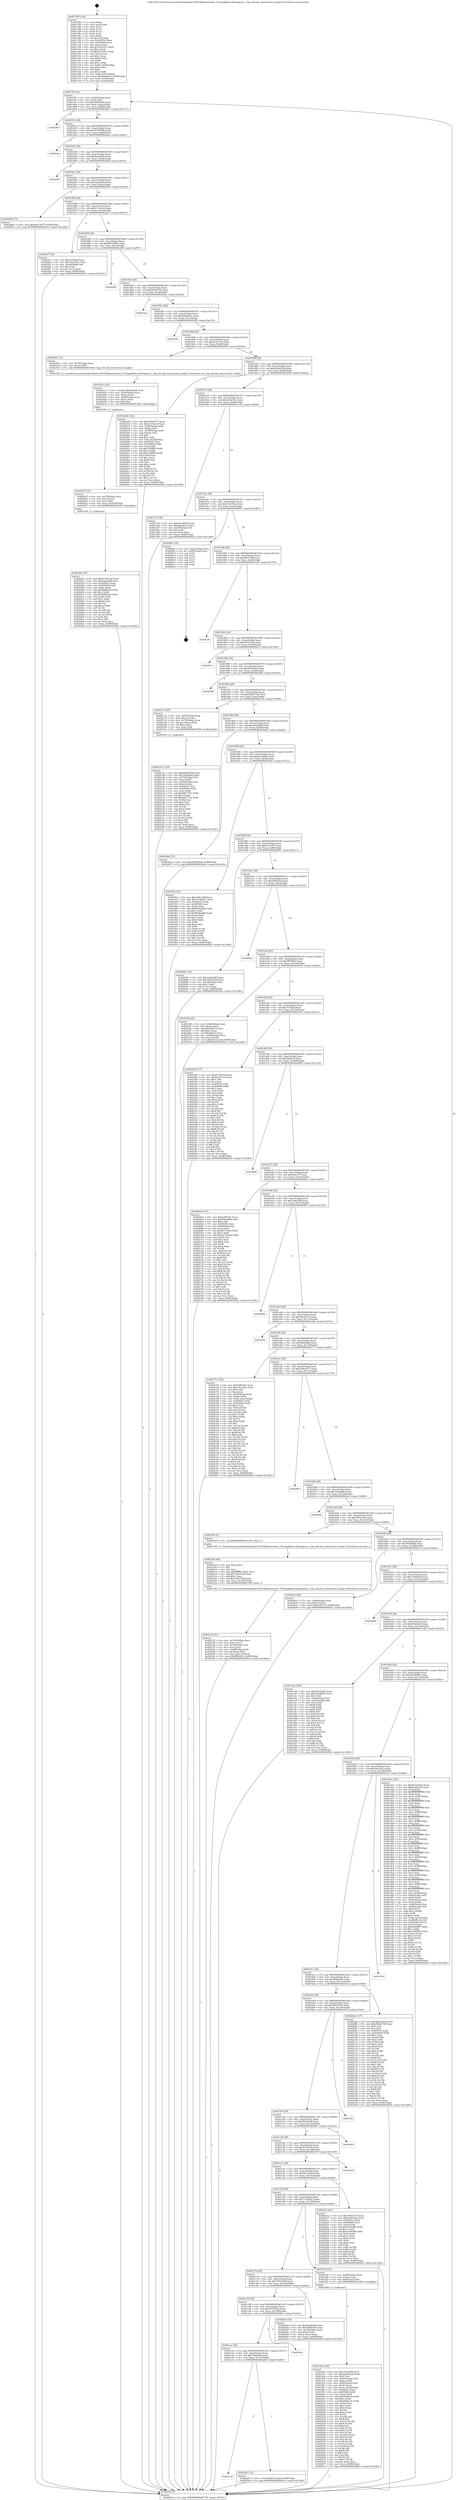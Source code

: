 digraph "0x401780" {
  label = "0x401780 (/mnt/c/Users/mathe/Desktop/tcc/POCII/binaries/extr_FFmpeglibavcodechapenc.c_hap_decode_instructions_length_Final-ollvm.out::main(0))"
  labelloc = "t"
  node[shape=record]

  Entry [label="",width=0.3,height=0.3,shape=circle,fillcolor=black,style=filled]
  "0x4017f4" [label="{
     0x4017f4 [32]\l
     | [instrs]\l
     &nbsp;&nbsp;0x4017f4 \<+6\>: mov -0x98(%rbp),%eax\l
     &nbsp;&nbsp;0x4017fa \<+2\>: mov %eax,%ecx\l
     &nbsp;&nbsp;0x4017fc \<+6\>: sub $0x8d4d32b4,%ecx\l
     &nbsp;&nbsp;0x401802 \<+6\>: mov %eax,-0xac(%rbp)\l
     &nbsp;&nbsp;0x401808 \<+6\>: mov %ecx,-0xb0(%rbp)\l
     &nbsp;&nbsp;0x40180e \<+6\>: je 00000000004028b7 \<main+0x1137\>\l
  }"]
  "0x4028b7" [label="{
     0x4028b7\l
  }", style=dashed]
  "0x401814" [label="{
     0x401814 [28]\l
     | [instrs]\l
     &nbsp;&nbsp;0x401814 \<+5\>: jmp 0000000000401819 \<main+0x99\>\l
     &nbsp;&nbsp;0x401819 \<+6\>: mov -0xac(%rbp),%eax\l
     &nbsp;&nbsp;0x40181f \<+5\>: sub $0x9108764b,%eax\l
     &nbsp;&nbsp;0x401824 \<+6\>: mov %eax,-0xb4(%rbp)\l
     &nbsp;&nbsp;0x40182a \<+6\>: je 00000000004026ae \<main+0xf2e\>\l
  }"]
  Exit [label="",width=0.3,height=0.3,shape=circle,fillcolor=black,style=filled,peripheries=2]
  "0x4026ae" [label="{
     0x4026ae\l
  }", style=dashed]
  "0x401830" [label="{
     0x401830 [28]\l
     | [instrs]\l
     &nbsp;&nbsp;0x401830 \<+5\>: jmp 0000000000401835 \<main+0xb5\>\l
     &nbsp;&nbsp;0x401835 \<+6\>: mov -0xac(%rbp),%eax\l
     &nbsp;&nbsp;0x40183b \<+5\>: sub $0x9aad9ef5,%eax\l
     &nbsp;&nbsp;0x401840 \<+6\>: mov %eax,-0xb8(%rbp)\l
     &nbsp;&nbsp;0x401846 \<+6\>: je 000000000040269f \<main+0xf1f\>\l
  }"]
  "0x40244c" [label="{
     0x40244c [97]\l
     | [instrs]\l
     &nbsp;&nbsp;0x40244c \<+5\>: mov $0x631fb33d,%eax\l
     &nbsp;&nbsp;0x402451 \<+5\>: mov $0xdab2a48f,%esi\l
     &nbsp;&nbsp;0x402456 \<+7\>: mov 0x40505c,%edx\l
     &nbsp;&nbsp;0x40245d \<+8\>: mov 0x405060,%r8d\l
     &nbsp;&nbsp;0x402465 \<+3\>: mov %edx,%r9d\l
     &nbsp;&nbsp;0x402468 \<+7\>: add $0xf94f8e20,%r9d\l
     &nbsp;&nbsp;0x40246f \<+4\>: sub $0x1,%r9d\l
     &nbsp;&nbsp;0x402473 \<+7\>: sub $0xf94f8e20,%r9d\l
     &nbsp;&nbsp;0x40247a \<+4\>: imul %r9d,%edx\l
     &nbsp;&nbsp;0x40247e \<+3\>: and $0x1,%edx\l
     &nbsp;&nbsp;0x402481 \<+3\>: cmp $0x0,%edx\l
     &nbsp;&nbsp;0x402484 \<+4\>: sete %r10b\l
     &nbsp;&nbsp;0x402488 \<+4\>: cmp $0xa,%r8d\l
     &nbsp;&nbsp;0x40248c \<+4\>: setl %r11b\l
     &nbsp;&nbsp;0x402490 \<+3\>: mov %r10b,%bl\l
     &nbsp;&nbsp;0x402493 \<+3\>: and %r11b,%bl\l
     &nbsp;&nbsp;0x402496 \<+3\>: xor %r11b,%r10b\l
     &nbsp;&nbsp;0x402499 \<+3\>: or %r10b,%bl\l
     &nbsp;&nbsp;0x40249c \<+3\>: test $0x1,%bl\l
     &nbsp;&nbsp;0x40249f \<+3\>: cmovne %esi,%eax\l
     &nbsp;&nbsp;0x4024a2 \<+6\>: mov %eax,-0x98(%rbp)\l
     &nbsp;&nbsp;0x4024a8 \<+5\>: jmp 00000000004029cb \<main+0x124b\>\l
  }"]
  "0x40269f" [label="{
     0x40269f\l
  }", style=dashed]
  "0x40184c" [label="{
     0x40184c [28]\l
     | [instrs]\l
     &nbsp;&nbsp;0x40184c \<+5\>: jmp 0000000000401851 \<main+0xd1\>\l
     &nbsp;&nbsp;0x401851 \<+6\>: mov -0xac(%rbp),%eax\l
     &nbsp;&nbsp;0x401857 \<+5\>: sub $0xaae203a6,%eax\l
     &nbsp;&nbsp;0x40185c \<+6\>: mov %eax,-0xbc(%rbp)\l
     &nbsp;&nbsp;0x401862 \<+6\>: je 0000000000402082 \<main+0x902\>\l
  }"]
  "0x402437" [label="{
     0x402437 [21]\l
     | [instrs]\l
     &nbsp;&nbsp;0x402437 \<+4\>: mov -0x70(%rbp),%rcx\l
     &nbsp;&nbsp;0x40243b \<+3\>: mov (%rcx),%rcx\l
     &nbsp;&nbsp;0x40243e \<+3\>: mov %rcx,%rdi\l
     &nbsp;&nbsp;0x402441 \<+6\>: mov %eax,-0x164(%rbp)\l
     &nbsp;&nbsp;0x402447 \<+5\>: call 0000000000401030 \<free@plt\>\l
     | [calls]\l
     &nbsp;&nbsp;0x401030 \{1\} (unknown)\l
  }"]
  "0x402082" [label="{
     0x402082 [15]\l
     | [instrs]\l
     &nbsp;&nbsp;0x402082 \<+10\>: movl $0xfa411657,-0x98(%rbp)\l
     &nbsp;&nbsp;0x40208c \<+5\>: jmp 00000000004029cb \<main+0x124b\>\l
  }"]
  "0x401868" [label="{
     0x401868 [28]\l
     | [instrs]\l
     &nbsp;&nbsp;0x401868 \<+5\>: jmp 000000000040186d \<main+0xed\>\l
     &nbsp;&nbsp;0x40186d \<+6\>: mov -0xac(%rbp),%eax\l
     &nbsp;&nbsp;0x401873 \<+5\>: sub $0xb315accd,%eax\l
     &nbsp;&nbsp;0x401878 \<+6\>: mov %eax,-0xc0(%rbp)\l
     &nbsp;&nbsp;0x40187e \<+6\>: je 00000000004022e7 \<main+0xb67\>\l
  }"]
  "0x40241a" [label="{
     0x40241a [29]\l
     | [instrs]\l
     &nbsp;&nbsp;0x40241a \<+10\>: movabs $0x4030d6,%rdi\l
     &nbsp;&nbsp;0x402424 \<+4\>: mov -0x60(%rbp),%rcx\l
     &nbsp;&nbsp;0x402428 \<+2\>: mov %eax,(%rcx)\l
     &nbsp;&nbsp;0x40242a \<+4\>: mov -0x60(%rbp),%rcx\l
     &nbsp;&nbsp;0x40242e \<+2\>: mov (%rcx),%esi\l
     &nbsp;&nbsp;0x402430 \<+2\>: mov $0x0,%al\l
     &nbsp;&nbsp;0x402432 \<+5\>: call 0000000000401040 \<printf@plt\>\l
     | [calls]\l
     &nbsp;&nbsp;0x401040 \{1\} (unknown)\l
  }"]
  "0x4022e7" [label="{
     0x4022e7 [30]\l
     | [instrs]\l
     &nbsp;&nbsp;0x4022e7 \<+5\>: mov $0x1b72fab,%eax\l
     &nbsp;&nbsp;0x4022ec \<+5\>: mov $0x3452c6a1,%ecx\l
     &nbsp;&nbsp;0x4022f1 \<+3\>: mov -0x2d(%rbp),%dl\l
     &nbsp;&nbsp;0x4022f4 \<+3\>: test $0x1,%dl\l
     &nbsp;&nbsp;0x4022f7 \<+3\>: cmovne %ecx,%eax\l
     &nbsp;&nbsp;0x4022fa \<+6\>: mov %eax,-0x98(%rbp)\l
     &nbsp;&nbsp;0x402300 \<+5\>: jmp 00000000004029cb \<main+0x124b\>\l
  }"]
  "0x401884" [label="{
     0x401884 [28]\l
     | [instrs]\l
     &nbsp;&nbsp;0x401884 \<+5\>: jmp 0000000000401889 \<main+0x109\>\l
     &nbsp;&nbsp;0x401889 \<+6\>: mov -0xac(%rbp),%eax\l
     &nbsp;&nbsp;0x40188f \<+5\>: sub $0xb65a5983,%eax\l
     &nbsp;&nbsp;0x401894 \<+6\>: mov %eax,-0xc4(%rbp)\l
     &nbsp;&nbsp;0x40189a \<+6\>: je 00000000004024f9 \<main+0xd79\>\l
  }"]
  "0x402332" [label="{
     0x402332 [41]\l
     | [instrs]\l
     &nbsp;&nbsp;0x402332 \<+6\>: mov -0x160(%rbp),%ecx\l
     &nbsp;&nbsp;0x402338 \<+3\>: imul %eax,%ecx\l
     &nbsp;&nbsp;0x40233b \<+4\>: mov -0x70(%rbp),%rsi\l
     &nbsp;&nbsp;0x40233f \<+3\>: mov (%rsi),%rsi\l
     &nbsp;&nbsp;0x402342 \<+4\>: mov -0x68(%rbp),%rdi\l
     &nbsp;&nbsp;0x402346 \<+3\>: movslq (%rdi),%rdi\l
     &nbsp;&nbsp;0x402349 \<+3\>: mov %ecx,(%rsi,%rdi,4)\l
     &nbsp;&nbsp;0x40234c \<+10\>: movl $0xfff34dd1,-0x98(%rbp)\l
     &nbsp;&nbsp;0x402356 \<+5\>: jmp 00000000004029cb \<main+0x124b\>\l
  }"]
  "0x4024f9" [label="{
     0x4024f9\l
  }", style=dashed]
  "0x4018a0" [label="{
     0x4018a0 [28]\l
     | [instrs]\l
     &nbsp;&nbsp;0x4018a0 \<+5\>: jmp 00000000004018a5 \<main+0x125\>\l
     &nbsp;&nbsp;0x4018a5 \<+6\>: mov -0xac(%rbp),%eax\l
     &nbsp;&nbsp;0x4018ab \<+5\>: sub $0xb856e073,%eax\l
     &nbsp;&nbsp;0x4018b0 \<+6\>: mov %eax,-0xc8(%rbp)\l
     &nbsp;&nbsp;0x4018b6 \<+6\>: je 00000000004025a2 \<main+0xe22\>\l
  }"]
  "0x40230a" [label="{
     0x40230a [40]\l
     | [instrs]\l
     &nbsp;&nbsp;0x40230a \<+5\>: mov $0x2,%ecx\l
     &nbsp;&nbsp;0x40230f \<+1\>: cltd\l
     &nbsp;&nbsp;0x402310 \<+2\>: idiv %ecx\l
     &nbsp;&nbsp;0x402312 \<+6\>: imul $0xfffffffe,%edx,%ecx\l
     &nbsp;&nbsp;0x402318 \<+6\>: add $0x7e6241d8,%ecx\l
     &nbsp;&nbsp;0x40231e \<+3\>: add $0x1,%ecx\l
     &nbsp;&nbsp;0x402321 \<+6\>: sub $0x7e6241d8,%ecx\l
     &nbsp;&nbsp;0x402327 \<+6\>: mov %ecx,-0x160(%rbp)\l
     &nbsp;&nbsp;0x40232d \<+5\>: call 0000000000401160 \<next_i\>\l
     | [calls]\l
     &nbsp;&nbsp;0x401160 \{1\} (/mnt/c/Users/mathe/Desktop/tcc/POCII/binaries/extr_FFmpeglibavcodechapenc.c_hap_decode_instructions_length_Final-ollvm.out::next_i)\l
  }"]
  "0x4025a2" [label="{
     0x4025a2\l
  }", style=dashed]
  "0x4018bc" [label="{
     0x4018bc [28]\l
     | [instrs]\l
     &nbsp;&nbsp;0x4018bc \<+5\>: jmp 00000000004018c1 \<main+0x141\>\l
     &nbsp;&nbsp;0x4018c1 \<+6\>: mov -0xac(%rbp),%eax\l
     &nbsp;&nbsp;0x4018c7 \<+5\>: sub $0xba0e401a,%eax\l
     &nbsp;&nbsp;0x4018cc \<+6\>: mov %eax,-0xcc(%rbp)\l
     &nbsp;&nbsp;0x4018d2 \<+6\>: je 00000000004025f8 \<main+0xe78\>\l
  }"]
  "0x401cc8" [label="{
     0x401cc8\l
  }", style=dashed]
  "0x4025f8" [label="{
     0x4025f8\l
  }", style=dashed]
  "0x4018d8" [label="{
     0x4018d8 [28]\l
     | [instrs]\l
     &nbsp;&nbsp;0x4018d8 \<+5\>: jmp 00000000004018dd \<main+0x15d\>\l
     &nbsp;&nbsp;0x4018dd \<+6\>: mov -0xac(%rbp),%eax\l
     &nbsp;&nbsp;0x4018e3 \<+5\>: sub $0xba1b1c14,%eax\l
     &nbsp;&nbsp;0x4018e8 \<+6\>: mov %eax,-0xd0(%rbp)\l
     &nbsp;&nbsp;0x4018ee \<+6\>: je 000000000040240e \<main+0xc8e\>\l
  }"]
  "0x402203" [label="{
     0x402203 [15]\l
     | [instrs]\l
     &nbsp;&nbsp;0x402203 \<+10\>: movl $0x66112ee8,-0x98(%rbp)\l
     &nbsp;&nbsp;0x40220d \<+5\>: jmp 00000000004029cb \<main+0x124b\>\l
  }"]
  "0x40240e" [label="{
     0x40240e [12]\l
     | [instrs]\l
     &nbsp;&nbsp;0x40240e \<+4\>: mov -0x70(%rbp),%rax\l
     &nbsp;&nbsp;0x402412 \<+3\>: mov (%rax),%rdi\l
     &nbsp;&nbsp;0x402415 \<+5\>: call 00000000004015a0 \<hap_decode_instructions_length\>\l
     | [calls]\l
     &nbsp;&nbsp;0x4015a0 \{1\} (/mnt/c/Users/mathe/Desktop/tcc/POCII/binaries/extr_FFmpeglibavcodechapenc.c_hap_decode_instructions_length_Final-ollvm.out::hap_decode_instructions_length)\l
  }"]
  "0x4018f4" [label="{
     0x4018f4 [28]\l
     | [instrs]\l
     &nbsp;&nbsp;0x4018f4 \<+5\>: jmp 00000000004018f9 \<main+0x179\>\l
     &nbsp;&nbsp;0x4018f9 \<+6\>: mov -0xac(%rbp),%eax\l
     &nbsp;&nbsp;0x4018ff \<+5\>: sub $0xbc02e52d,%eax\l
     &nbsp;&nbsp;0x401904 \<+6\>: mov %eax,-0xd4(%rbp)\l
     &nbsp;&nbsp;0x40190a \<+6\>: je 000000000040226d \<main+0xaed\>\l
  }"]
  "0x401cac" [label="{
     0x401cac [28]\l
     | [instrs]\l
     &nbsp;&nbsp;0x401cac \<+5\>: jmp 0000000000401cb1 \<main+0x531\>\l
     &nbsp;&nbsp;0x401cb1 \<+6\>: mov -0xac(%rbp),%eax\l
     &nbsp;&nbsp;0x401cb7 \<+5\>: sub $0x7940a8af,%eax\l
     &nbsp;&nbsp;0x401cbc \<+6\>: mov %eax,-0x15c(%rbp)\l
     &nbsp;&nbsp;0x401cc2 \<+6\>: je 0000000000402203 \<main+0xa83\>\l
  }"]
  "0x40226d" [label="{
     0x40226d [122]\l
     | [instrs]\l
     &nbsp;&nbsp;0x40226d \<+5\>: mov $0x300ec677,%eax\l
     &nbsp;&nbsp;0x402272 \<+5\>: mov $0xb315accd,%ecx\l
     &nbsp;&nbsp;0x402277 \<+4\>: mov -0x68(%rbp),%rdx\l
     &nbsp;&nbsp;0x40227b \<+2\>: mov (%rdx),%esi\l
     &nbsp;&nbsp;0x40227d \<+4\>: mov -0x78(%rbp),%rdx\l
     &nbsp;&nbsp;0x402281 \<+2\>: cmp (%rdx),%esi\l
     &nbsp;&nbsp;0x402283 \<+4\>: setl %dil\l
     &nbsp;&nbsp;0x402287 \<+4\>: and $0x1,%dil\l
     &nbsp;&nbsp;0x40228b \<+4\>: mov %dil,-0x2d(%rbp)\l
     &nbsp;&nbsp;0x40228f \<+7\>: mov 0x40505c,%esi\l
     &nbsp;&nbsp;0x402296 \<+8\>: mov 0x405060,%r8d\l
     &nbsp;&nbsp;0x40229e \<+3\>: mov %esi,%r9d\l
     &nbsp;&nbsp;0x4022a1 \<+7\>: sub $0x705fff5d,%r9d\l
     &nbsp;&nbsp;0x4022a8 \<+4\>: sub $0x1,%r9d\l
     &nbsp;&nbsp;0x4022ac \<+7\>: add $0x705fff5d,%r9d\l
     &nbsp;&nbsp;0x4022b3 \<+4\>: imul %r9d,%esi\l
     &nbsp;&nbsp;0x4022b7 \<+3\>: and $0x1,%esi\l
     &nbsp;&nbsp;0x4022ba \<+3\>: cmp $0x0,%esi\l
     &nbsp;&nbsp;0x4022bd \<+4\>: sete %dil\l
     &nbsp;&nbsp;0x4022c1 \<+4\>: cmp $0xa,%r8d\l
     &nbsp;&nbsp;0x4022c5 \<+4\>: setl %r10b\l
     &nbsp;&nbsp;0x4022c9 \<+3\>: mov %dil,%r11b\l
     &nbsp;&nbsp;0x4022cc \<+3\>: and %r10b,%r11b\l
     &nbsp;&nbsp;0x4022cf \<+3\>: xor %r10b,%dil\l
     &nbsp;&nbsp;0x4022d2 \<+3\>: or %dil,%r11b\l
     &nbsp;&nbsp;0x4022d5 \<+4\>: test $0x1,%r11b\l
     &nbsp;&nbsp;0x4022d9 \<+3\>: cmovne %ecx,%eax\l
     &nbsp;&nbsp;0x4022dc \<+6\>: mov %eax,-0x98(%rbp)\l
     &nbsp;&nbsp;0x4022e2 \<+5\>: jmp 00000000004029cb \<main+0x124b\>\l
  }"]
  "0x401910" [label="{
     0x401910 [28]\l
     | [instrs]\l
     &nbsp;&nbsp;0x401910 \<+5\>: jmp 0000000000401915 \<main+0x195\>\l
     &nbsp;&nbsp;0x401915 \<+6\>: mov -0xac(%rbp),%eax\l
     &nbsp;&nbsp;0x40191b \<+5\>: sub $0xbc6bc53c,%eax\l
     &nbsp;&nbsp;0x401920 \<+6\>: mov %eax,-0xd8(%rbp)\l
     &nbsp;&nbsp;0x401926 \<+6\>: je 0000000000401e7d \<main+0x6fd\>\l
  }"]
  "0x4024bc" [label="{
     0x4024bc\l
  }", style=dashed]
  "0x401e7d" [label="{
     0x401e7d [30]\l
     | [instrs]\l
     &nbsp;&nbsp;0x401e7d \<+5\>: mov $0xed1ebb86,%eax\l
     &nbsp;&nbsp;0x401e82 \<+5\>: mov $0x24ea81e3,%ecx\l
     &nbsp;&nbsp;0x401e87 \<+3\>: mov -0x35(%rbp),%dl\l
     &nbsp;&nbsp;0x401e8a \<+3\>: test $0x1,%dl\l
     &nbsp;&nbsp;0x401e8d \<+3\>: cmovne %ecx,%eax\l
     &nbsp;&nbsp;0x401e90 \<+6\>: mov %eax,-0x98(%rbp)\l
     &nbsp;&nbsp;0x401e96 \<+5\>: jmp 00000000004029cb \<main+0x124b\>\l
  }"]
  "0x40192c" [label="{
     0x40192c [28]\l
     | [instrs]\l
     &nbsp;&nbsp;0x40192c \<+5\>: jmp 0000000000401931 \<main+0x1b1\>\l
     &nbsp;&nbsp;0x401931 \<+6\>: mov -0xac(%rbp),%eax\l
     &nbsp;&nbsp;0x401937 \<+5\>: sub $0xc5ee7bea,%eax\l
     &nbsp;&nbsp;0x40193c \<+6\>: mov %eax,-0xdc(%rbp)\l
     &nbsp;&nbsp;0x401942 \<+6\>: je 000000000040280c \<main+0x108c\>\l
  }"]
  "0x402191" [label="{
     0x402191 [114]\l
     | [instrs]\l
     &nbsp;&nbsp;0x402191 \<+5\>: mov $0x8d4d32b4,%ecx\l
     &nbsp;&nbsp;0x402196 \<+5\>: mov $0x7940a8af,%edx\l
     &nbsp;&nbsp;0x40219b \<+4\>: mov -0x70(%rbp),%rdi\l
     &nbsp;&nbsp;0x40219f \<+3\>: mov %rax,(%rdi)\l
     &nbsp;&nbsp;0x4021a2 \<+4\>: mov -0x68(%rbp),%rax\l
     &nbsp;&nbsp;0x4021a6 \<+6\>: movl $0x0,(%rax)\l
     &nbsp;&nbsp;0x4021ac \<+7\>: mov 0x40505c,%esi\l
     &nbsp;&nbsp;0x4021b3 \<+8\>: mov 0x405060,%r8d\l
     &nbsp;&nbsp;0x4021bb \<+3\>: mov %esi,%r9d\l
     &nbsp;&nbsp;0x4021be \<+7\>: sub $0xdf61779c,%r9d\l
     &nbsp;&nbsp;0x4021c5 \<+4\>: sub $0x1,%r9d\l
     &nbsp;&nbsp;0x4021c9 \<+7\>: add $0xdf61779c,%r9d\l
     &nbsp;&nbsp;0x4021d0 \<+4\>: imul %r9d,%esi\l
     &nbsp;&nbsp;0x4021d4 \<+3\>: and $0x1,%esi\l
     &nbsp;&nbsp;0x4021d7 \<+3\>: cmp $0x0,%esi\l
     &nbsp;&nbsp;0x4021da \<+4\>: sete %r10b\l
     &nbsp;&nbsp;0x4021de \<+4\>: cmp $0xa,%r8d\l
     &nbsp;&nbsp;0x4021e2 \<+4\>: setl %r11b\l
     &nbsp;&nbsp;0x4021e6 \<+3\>: mov %r10b,%bl\l
     &nbsp;&nbsp;0x4021e9 \<+3\>: and %r11b,%bl\l
     &nbsp;&nbsp;0x4021ec \<+3\>: xor %r11b,%r10b\l
     &nbsp;&nbsp;0x4021ef \<+3\>: or %r10b,%bl\l
     &nbsp;&nbsp;0x4021f2 \<+3\>: test $0x1,%bl\l
     &nbsp;&nbsp;0x4021f5 \<+3\>: cmovne %edx,%ecx\l
     &nbsp;&nbsp;0x4021f8 \<+6\>: mov %ecx,-0x98(%rbp)\l
     &nbsp;&nbsp;0x4021fe \<+5\>: jmp 00000000004029cb \<main+0x124b\>\l
  }"]
  "0x40280c" [label="{
     0x40280c [18]\l
     | [instrs]\l
     &nbsp;&nbsp;0x40280c \<+3\>: mov -0x2c(%rbp),%eax\l
     &nbsp;&nbsp;0x40280f \<+4\>: lea -0x28(%rbp),%rsp\l
     &nbsp;&nbsp;0x402813 \<+1\>: pop %rbx\l
     &nbsp;&nbsp;0x402814 \<+2\>: pop %r12\l
     &nbsp;&nbsp;0x402816 \<+2\>: pop %r13\l
     &nbsp;&nbsp;0x402818 \<+2\>: pop %r14\l
     &nbsp;&nbsp;0x40281a \<+2\>: pop %r15\l
     &nbsp;&nbsp;0x40281c \<+1\>: pop %rbp\l
     &nbsp;&nbsp;0x40281d \<+1\>: ret\l
  }"]
  "0x401948" [label="{
     0x401948 [28]\l
     | [instrs]\l
     &nbsp;&nbsp;0x401948 \<+5\>: jmp 000000000040194d \<main+0x1cd\>\l
     &nbsp;&nbsp;0x40194d \<+6\>: mov -0xac(%rbp),%eax\l
     &nbsp;&nbsp;0x401953 \<+5\>: sub $0xd327fa8f,%eax\l
     &nbsp;&nbsp;0x401958 \<+6\>: mov %eax,-0xe0(%rbp)\l
     &nbsp;&nbsp;0x40195e \<+6\>: je 0000000000401ef6 \<main+0x776\>\l
  }"]
  "0x401c90" [label="{
     0x401c90 [28]\l
     | [instrs]\l
     &nbsp;&nbsp;0x401c90 \<+5\>: jmp 0000000000401c95 \<main+0x515\>\l
     &nbsp;&nbsp;0x401c95 \<+6\>: mov -0xac(%rbp),%eax\l
     &nbsp;&nbsp;0x401c9b \<+5\>: sub $0x76576e1b,%eax\l
     &nbsp;&nbsp;0x401ca0 \<+6\>: mov %eax,-0x158(%rbp)\l
     &nbsp;&nbsp;0x401ca6 \<+6\>: je 00000000004024bc \<main+0xd3c\>\l
  }"]
  "0x401ef6" [label="{
     0x401ef6\l
  }", style=dashed]
  "0x401964" [label="{
     0x401964 [28]\l
     | [instrs]\l
     &nbsp;&nbsp;0x401964 \<+5\>: jmp 0000000000401969 \<main+0x1e9\>\l
     &nbsp;&nbsp;0x401969 \<+6\>: mov -0xac(%rbp),%eax\l
     &nbsp;&nbsp;0x40196f \<+5\>: sub $0xd51b234a,%eax\l
     &nbsp;&nbsp;0x401974 \<+6\>: mov %eax,-0xe4(%rbp)\l
     &nbsp;&nbsp;0x40197a \<+6\>: je 000000000040281e \<main+0x109e\>\l
  }"]
  "0x4020cd" [label="{
     0x4020cd [30]\l
     | [instrs]\l
     &nbsp;&nbsp;0x4020cd \<+5\>: mov $0x9aad9ef5,%eax\l
     &nbsp;&nbsp;0x4020d2 \<+5\>: mov $0x56fbe5d0,%ecx\l
     &nbsp;&nbsp;0x4020d7 \<+3\>: mov -0x34(%rbp),%edx\l
     &nbsp;&nbsp;0x4020da \<+3\>: cmp $0x0,%edx\l
     &nbsp;&nbsp;0x4020dd \<+3\>: cmove %ecx,%eax\l
     &nbsp;&nbsp;0x4020e0 \<+6\>: mov %eax,-0x98(%rbp)\l
     &nbsp;&nbsp;0x4020e6 \<+5\>: jmp 00000000004029cb \<main+0x124b\>\l
  }"]
  "0x40281e" [label="{
     0x40281e\l
  }", style=dashed]
  "0x401980" [label="{
     0x401980 [28]\l
     | [instrs]\l
     &nbsp;&nbsp;0x401980 \<+5\>: jmp 0000000000401985 \<main+0x205\>\l
     &nbsp;&nbsp;0x401985 \<+6\>: mov -0xac(%rbp),%eax\l
     &nbsp;&nbsp;0x40198b \<+5\>: sub $0xd99e49e5,%eax\l
     &nbsp;&nbsp;0x401990 \<+6\>: mov %eax,-0xe8(%rbp)\l
     &nbsp;&nbsp;0x401996 \<+6\>: je 0000000000402580 \<main+0xe00\>\l
  }"]
  "0x401fdc" [label="{
     0x401fdc [166]\l
     | [instrs]\l
     &nbsp;&nbsp;0x401fdc \<+5\>: mov $0x14da199f,%ecx\l
     &nbsp;&nbsp;0x401fe1 \<+5\>: mov $0xaae203a6,%edx\l
     &nbsp;&nbsp;0x401fe6 \<+3\>: mov $0x1,%sil\l
     &nbsp;&nbsp;0x401fe9 \<+4\>: mov -0x80(%rbp),%rdi\l
     &nbsp;&nbsp;0x401fed \<+2\>: mov %eax,(%rdi)\l
     &nbsp;&nbsp;0x401fef \<+4\>: mov -0x80(%rbp),%rdi\l
     &nbsp;&nbsp;0x401ff3 \<+2\>: mov (%rdi),%eax\l
     &nbsp;&nbsp;0x401ff5 \<+3\>: mov %eax,-0x34(%rbp)\l
     &nbsp;&nbsp;0x401ff8 \<+7\>: mov 0x40505c,%eax\l
     &nbsp;&nbsp;0x401fff \<+8\>: mov 0x405060,%r8d\l
     &nbsp;&nbsp;0x402007 \<+3\>: mov %eax,%r9d\l
     &nbsp;&nbsp;0x40200a \<+7\>: add $0x55d6e16,%r9d\l
     &nbsp;&nbsp;0x402011 \<+4\>: sub $0x1,%r9d\l
     &nbsp;&nbsp;0x402015 \<+7\>: sub $0x55d6e16,%r9d\l
     &nbsp;&nbsp;0x40201c \<+4\>: imul %r9d,%eax\l
     &nbsp;&nbsp;0x402020 \<+3\>: and $0x1,%eax\l
     &nbsp;&nbsp;0x402023 \<+3\>: cmp $0x0,%eax\l
     &nbsp;&nbsp;0x402026 \<+4\>: sete %r10b\l
     &nbsp;&nbsp;0x40202a \<+4\>: cmp $0xa,%r8d\l
     &nbsp;&nbsp;0x40202e \<+4\>: setl %r11b\l
     &nbsp;&nbsp;0x402032 \<+3\>: mov %r10b,%bl\l
     &nbsp;&nbsp;0x402035 \<+3\>: xor $0xff,%bl\l
     &nbsp;&nbsp;0x402038 \<+3\>: mov %r11b,%r14b\l
     &nbsp;&nbsp;0x40203b \<+4\>: xor $0xff,%r14b\l
     &nbsp;&nbsp;0x40203f \<+4\>: xor $0x0,%sil\l
     &nbsp;&nbsp;0x402043 \<+3\>: mov %bl,%r15b\l
     &nbsp;&nbsp;0x402046 \<+4\>: and $0x0,%r15b\l
     &nbsp;&nbsp;0x40204a \<+3\>: and %sil,%r10b\l
     &nbsp;&nbsp;0x40204d \<+3\>: mov %r14b,%r12b\l
     &nbsp;&nbsp;0x402050 \<+4\>: and $0x0,%r12b\l
     &nbsp;&nbsp;0x402054 \<+3\>: and %sil,%r11b\l
     &nbsp;&nbsp;0x402057 \<+3\>: or %r10b,%r15b\l
     &nbsp;&nbsp;0x40205a \<+3\>: or %r11b,%r12b\l
     &nbsp;&nbsp;0x40205d \<+3\>: xor %r12b,%r15b\l
     &nbsp;&nbsp;0x402060 \<+3\>: or %r14b,%bl\l
     &nbsp;&nbsp;0x402063 \<+3\>: xor $0xff,%bl\l
     &nbsp;&nbsp;0x402066 \<+4\>: or $0x0,%sil\l
     &nbsp;&nbsp;0x40206a \<+3\>: and %sil,%bl\l
     &nbsp;&nbsp;0x40206d \<+3\>: or %bl,%r15b\l
     &nbsp;&nbsp;0x402070 \<+4\>: test $0x1,%r15b\l
     &nbsp;&nbsp;0x402074 \<+3\>: cmovne %edx,%ecx\l
     &nbsp;&nbsp;0x402077 \<+6\>: mov %ecx,-0x98(%rbp)\l
     &nbsp;&nbsp;0x40207d \<+5\>: jmp 00000000004029cb \<main+0x124b\>\l
  }"]
  "0x402580" [label="{
     0x402580\l
  }", style=dashed]
  "0x40199c" [label="{
     0x40199c [28]\l
     | [instrs]\l
     &nbsp;&nbsp;0x40199c \<+5\>: jmp 00000000004019a1 \<main+0x221\>\l
     &nbsp;&nbsp;0x4019a1 \<+6\>: mov -0xac(%rbp),%eax\l
     &nbsp;&nbsp;0x4019a7 \<+5\>: sub $0xd9bb3728,%eax\l
     &nbsp;&nbsp;0x4019ac \<+6\>: mov %eax,-0xec(%rbp)\l
     &nbsp;&nbsp;0x4019b2 \<+6\>: je 0000000000402174 \<main+0x9f4\>\l
  }"]
  "0x401c74" [label="{
     0x401c74 [28]\l
     | [instrs]\l
     &nbsp;&nbsp;0x401c74 \<+5\>: jmp 0000000000401c79 \<main+0x4f9\>\l
     &nbsp;&nbsp;0x401c79 \<+6\>: mov -0xac(%rbp),%eax\l
     &nbsp;&nbsp;0x401c7f \<+5\>: sub $0x74d10250,%eax\l
     &nbsp;&nbsp;0x401c84 \<+6\>: mov %eax,-0x154(%rbp)\l
     &nbsp;&nbsp;0x401c8a \<+6\>: je 00000000004020cd \<main+0x94d\>\l
  }"]
  "0x402174" [label="{
     0x402174 [29]\l
     | [instrs]\l
     &nbsp;&nbsp;0x402174 \<+4\>: mov -0x78(%rbp),%rax\l
     &nbsp;&nbsp;0x402178 \<+6\>: movl $0x1,(%rax)\l
     &nbsp;&nbsp;0x40217e \<+4\>: mov -0x78(%rbp),%rax\l
     &nbsp;&nbsp;0x402182 \<+3\>: movslq (%rax),%rax\l
     &nbsp;&nbsp;0x402185 \<+4\>: shl $0x2,%rax\l
     &nbsp;&nbsp;0x402189 \<+3\>: mov %rax,%rdi\l
     &nbsp;&nbsp;0x40218c \<+5\>: call 0000000000401050 \<malloc@plt\>\l
     | [calls]\l
     &nbsp;&nbsp;0x401050 \{1\} (unknown)\l
  }"]
  "0x4019b8" [label="{
     0x4019b8 [28]\l
     | [instrs]\l
     &nbsp;&nbsp;0x4019b8 \<+5\>: jmp 00000000004019bd \<main+0x23d\>\l
     &nbsp;&nbsp;0x4019bd \<+6\>: mov -0xac(%rbp),%eax\l
     &nbsp;&nbsp;0x4019c3 \<+5\>: sub $0xdab2a48f,%eax\l
     &nbsp;&nbsp;0x4019c8 \<+6\>: mov %eax,-0xf0(%rbp)\l
     &nbsp;&nbsp;0x4019ce \<+6\>: je 00000000004024ad \<main+0xd2d\>\l
  }"]
  "0x401fc9" [label="{
     0x401fc9 [19]\l
     | [instrs]\l
     &nbsp;&nbsp;0x401fc9 \<+7\>: mov -0x88(%rbp),%rax\l
     &nbsp;&nbsp;0x401fd0 \<+3\>: mov (%rax),%rax\l
     &nbsp;&nbsp;0x401fd3 \<+4\>: mov 0x8(%rax),%rdi\l
     &nbsp;&nbsp;0x401fd7 \<+5\>: call 0000000000401060 \<atoi@plt\>\l
     | [calls]\l
     &nbsp;&nbsp;0x401060 \{1\} (unknown)\l
  }"]
  "0x4024ad" [label="{
     0x4024ad [15]\l
     | [instrs]\l
     &nbsp;&nbsp;0x4024ad \<+10\>: movl $0x39d49eb8,-0x98(%rbp)\l
     &nbsp;&nbsp;0x4024b7 \<+5\>: jmp 00000000004029cb \<main+0x124b\>\l
  }"]
  "0x4019d4" [label="{
     0x4019d4 [28]\l
     | [instrs]\l
     &nbsp;&nbsp;0x4019d4 \<+5\>: jmp 00000000004019d9 \<main+0x259\>\l
     &nbsp;&nbsp;0x4019d9 \<+6\>: mov -0xac(%rbp),%eax\l
     &nbsp;&nbsp;0x4019df \<+5\>: sub $0xed1ebb86,%eax\l
     &nbsp;&nbsp;0x4019e4 \<+6\>: mov %eax,-0xf4(%rbp)\l
     &nbsp;&nbsp;0x4019ea \<+6\>: je 0000000000401f6e \<main+0x7ee\>\l
  }"]
  "0x401c58" [label="{
     0x401c58 [28]\l
     | [instrs]\l
     &nbsp;&nbsp;0x401c58 \<+5\>: jmp 0000000000401c5d \<main+0x4dd\>\l
     &nbsp;&nbsp;0x401c5d \<+6\>: mov -0xac(%rbp),%eax\l
     &nbsp;&nbsp;0x401c63 \<+5\>: sub $0x713208e7,%eax\l
     &nbsp;&nbsp;0x401c68 \<+6\>: mov %eax,-0x150(%rbp)\l
     &nbsp;&nbsp;0x401c6e \<+6\>: je 0000000000401fc9 \<main+0x849\>\l
  }"]
  "0x401f6e" [label="{
     0x401f6e [91]\l
     | [instrs]\l
     &nbsp;&nbsp;0x401f6e \<+5\>: mov $0x14da199f,%eax\l
     &nbsp;&nbsp;0x401f73 \<+5\>: mov $0x713208e7,%ecx\l
     &nbsp;&nbsp;0x401f78 \<+7\>: mov 0x40505c,%edx\l
     &nbsp;&nbsp;0x401f7f \<+7\>: mov 0x405060,%esi\l
     &nbsp;&nbsp;0x401f86 \<+2\>: mov %edx,%edi\l
     &nbsp;&nbsp;0x401f88 \<+6\>: add $0x803626db,%edi\l
     &nbsp;&nbsp;0x401f8e \<+3\>: sub $0x1,%edi\l
     &nbsp;&nbsp;0x401f91 \<+6\>: sub $0x803626db,%edi\l
     &nbsp;&nbsp;0x401f97 \<+3\>: imul %edi,%edx\l
     &nbsp;&nbsp;0x401f9a \<+3\>: and $0x1,%edx\l
     &nbsp;&nbsp;0x401f9d \<+3\>: cmp $0x0,%edx\l
     &nbsp;&nbsp;0x401fa0 \<+4\>: sete %r8b\l
     &nbsp;&nbsp;0x401fa4 \<+3\>: cmp $0xa,%esi\l
     &nbsp;&nbsp;0x401fa7 \<+4\>: setl %r9b\l
     &nbsp;&nbsp;0x401fab \<+3\>: mov %r8b,%r10b\l
     &nbsp;&nbsp;0x401fae \<+3\>: and %r9b,%r10b\l
     &nbsp;&nbsp;0x401fb1 \<+3\>: xor %r9b,%r8b\l
     &nbsp;&nbsp;0x401fb4 \<+3\>: or %r8b,%r10b\l
     &nbsp;&nbsp;0x401fb7 \<+4\>: test $0x1,%r10b\l
     &nbsp;&nbsp;0x401fbb \<+3\>: cmovne %ecx,%eax\l
     &nbsp;&nbsp;0x401fbe \<+6\>: mov %eax,-0x98(%rbp)\l
     &nbsp;&nbsp;0x401fc4 \<+5\>: jmp 00000000004029cb \<main+0x124b\>\l
  }"]
  "0x4019f0" [label="{
     0x4019f0 [28]\l
     | [instrs]\l
     &nbsp;&nbsp;0x4019f0 \<+5\>: jmp 00000000004019f5 \<main+0x275\>\l
     &nbsp;&nbsp;0x4019f5 \<+6\>: mov -0xac(%rbp),%eax\l
     &nbsp;&nbsp;0x4019fb \<+5\>: sub $0xfa411657,%eax\l
     &nbsp;&nbsp;0x401a00 \<+6\>: mov %eax,-0xf8(%rbp)\l
     &nbsp;&nbsp;0x401a06 \<+6\>: je 0000000000402091 \<main+0x911\>\l
  }"]
  "0x402212" [label="{
     0x402212 [91]\l
     | [instrs]\l
     &nbsp;&nbsp;0x402212 \<+5\>: mov $0x300ec677,%eax\l
     &nbsp;&nbsp;0x402217 \<+5\>: mov $0xbc02e52d,%ecx\l
     &nbsp;&nbsp;0x40221c \<+7\>: mov 0x40505c,%edx\l
     &nbsp;&nbsp;0x402223 \<+7\>: mov 0x405060,%esi\l
     &nbsp;&nbsp;0x40222a \<+2\>: mov %edx,%edi\l
     &nbsp;&nbsp;0x40222c \<+6\>: sub $0xe434cf8b,%edi\l
     &nbsp;&nbsp;0x402232 \<+3\>: sub $0x1,%edi\l
     &nbsp;&nbsp;0x402235 \<+6\>: add $0xe434cf8b,%edi\l
     &nbsp;&nbsp;0x40223b \<+3\>: imul %edi,%edx\l
     &nbsp;&nbsp;0x40223e \<+3\>: and $0x1,%edx\l
     &nbsp;&nbsp;0x402241 \<+3\>: cmp $0x0,%edx\l
     &nbsp;&nbsp;0x402244 \<+4\>: sete %r8b\l
     &nbsp;&nbsp;0x402248 \<+3\>: cmp $0xa,%esi\l
     &nbsp;&nbsp;0x40224b \<+4\>: setl %r9b\l
     &nbsp;&nbsp;0x40224f \<+3\>: mov %r8b,%r10b\l
     &nbsp;&nbsp;0x402252 \<+3\>: and %r9b,%r10b\l
     &nbsp;&nbsp;0x402255 \<+3\>: xor %r9b,%r8b\l
     &nbsp;&nbsp;0x402258 \<+3\>: or %r8b,%r10b\l
     &nbsp;&nbsp;0x40225b \<+4\>: test $0x1,%r10b\l
     &nbsp;&nbsp;0x40225f \<+3\>: cmovne %ecx,%eax\l
     &nbsp;&nbsp;0x402262 \<+6\>: mov %eax,-0x98(%rbp)\l
     &nbsp;&nbsp;0x402268 \<+5\>: jmp 00000000004029cb \<main+0x124b\>\l
  }"]
  "0x402091" [label="{
     0x402091 [30]\l
     | [instrs]\l
     &nbsp;&nbsp;0x402091 \<+5\>: mov $0x33dea080,%eax\l
     &nbsp;&nbsp;0x402096 \<+5\>: mov $0x74d10250,%ecx\l
     &nbsp;&nbsp;0x40209b \<+3\>: mov -0x34(%rbp),%edx\l
     &nbsp;&nbsp;0x40209e \<+3\>: cmp $0x1,%edx\l
     &nbsp;&nbsp;0x4020a1 \<+3\>: cmovl %ecx,%eax\l
     &nbsp;&nbsp;0x4020a4 \<+6\>: mov %eax,-0x98(%rbp)\l
     &nbsp;&nbsp;0x4020aa \<+5\>: jmp 00000000004029cb \<main+0x124b\>\l
  }"]
  "0x401a0c" [label="{
     0x401a0c [28]\l
     | [instrs]\l
     &nbsp;&nbsp;0x401a0c \<+5\>: jmp 0000000000401a11 \<main+0x291\>\l
     &nbsp;&nbsp;0x401a11 \<+6\>: mov -0xac(%rbp),%eax\l
     &nbsp;&nbsp;0x401a17 \<+5\>: sub $0xfa9f5352,%eax\l
     &nbsp;&nbsp;0x401a1c \<+6\>: mov %eax,-0xfc(%rbp)\l
     &nbsp;&nbsp;0x401a22 \<+6\>: je 00000000004029b3 \<main+0x1233\>\l
  }"]
  "0x401c3c" [label="{
     0x401c3c [28]\l
     | [instrs]\l
     &nbsp;&nbsp;0x401c3c \<+5\>: jmp 0000000000401c41 \<main+0x4c1\>\l
     &nbsp;&nbsp;0x401c41 \<+6\>: mov -0xac(%rbp),%eax\l
     &nbsp;&nbsp;0x401c47 \<+5\>: sub $0x66112ee8,%eax\l
     &nbsp;&nbsp;0x401c4c \<+6\>: mov %eax,-0x14c(%rbp)\l
     &nbsp;&nbsp;0x401c52 \<+6\>: je 0000000000402212 \<main+0xa92\>\l
  }"]
  "0x4029b3" [label="{
     0x4029b3\l
  }", style=dashed]
  "0x401a28" [label="{
     0x401a28 [28]\l
     | [instrs]\l
     &nbsp;&nbsp;0x401a28 \<+5\>: jmp 0000000000401a2d \<main+0x2ad\>\l
     &nbsp;&nbsp;0x401a2d \<+6\>: mov -0xac(%rbp),%eax\l
     &nbsp;&nbsp;0x401a33 \<+5\>: sub $0xfff34dd1,%eax\l
     &nbsp;&nbsp;0x401a38 \<+6\>: mov %eax,-0x100(%rbp)\l
     &nbsp;&nbsp;0x401a3e \<+6\>: je 000000000040235b \<main+0xbdb\>\l
  }"]
  "0x402919" [label="{
     0x402919\l
  }", style=dashed]
  "0x40235b" [label="{
     0x40235b [42]\l
     | [instrs]\l
     &nbsp;&nbsp;0x40235b \<+4\>: mov -0x68(%rbp),%rax\l
     &nbsp;&nbsp;0x40235f \<+2\>: mov (%rax),%ecx\l
     &nbsp;&nbsp;0x402361 \<+6\>: add $0x4ed512,%ecx\l
     &nbsp;&nbsp;0x402367 \<+3\>: add $0x1,%ecx\l
     &nbsp;&nbsp;0x40236a \<+6\>: sub $0x4ed512,%ecx\l
     &nbsp;&nbsp;0x402370 \<+4\>: mov -0x68(%rbp),%rax\l
     &nbsp;&nbsp;0x402374 \<+2\>: mov %ecx,(%rax)\l
     &nbsp;&nbsp;0x402376 \<+10\>: movl $0x66112ee8,-0x98(%rbp)\l
     &nbsp;&nbsp;0x402380 \<+5\>: jmp 00000000004029cb \<main+0x124b\>\l
  }"]
  "0x401a44" [label="{
     0x401a44 [28]\l
     | [instrs]\l
     &nbsp;&nbsp;0x401a44 \<+5\>: jmp 0000000000401a49 \<main+0x2c9\>\l
     &nbsp;&nbsp;0x401a49 \<+6\>: mov -0xac(%rbp),%eax\l
     &nbsp;&nbsp;0x401a4f \<+5\>: sub $0x1b72fab,%eax\l
     &nbsp;&nbsp;0x401a54 \<+6\>: mov %eax,-0x104(%rbp)\l
     &nbsp;&nbsp;0x401a5a \<+6\>: je 0000000000402385 \<main+0xc05\>\l
  }"]
  "0x401c20" [label="{
     0x401c20 [28]\l
     | [instrs]\l
     &nbsp;&nbsp;0x401c20 \<+5\>: jmp 0000000000401c25 \<main+0x4a5\>\l
     &nbsp;&nbsp;0x401c25 \<+6\>: mov -0xac(%rbp),%eax\l
     &nbsp;&nbsp;0x401c2b \<+5\>: sub $0x631fb33d,%eax\l
     &nbsp;&nbsp;0x401c30 \<+6\>: mov %eax,-0x148(%rbp)\l
     &nbsp;&nbsp;0x401c36 \<+6\>: je 0000000000402919 \<main+0x1199\>\l
  }"]
  "0x402385" [label="{
     0x402385 [137]\l
     | [instrs]\l
     &nbsp;&nbsp;0x402385 \<+5\>: mov $0x631fb33d,%eax\l
     &nbsp;&nbsp;0x40238a \<+5\>: mov $0xba1b1c14,%ecx\l
     &nbsp;&nbsp;0x40238f \<+2\>: mov $0x1,%dl\l
     &nbsp;&nbsp;0x402391 \<+2\>: xor %esi,%esi\l
     &nbsp;&nbsp;0x402393 \<+7\>: mov 0x40505c,%edi\l
     &nbsp;&nbsp;0x40239a \<+8\>: mov 0x405060,%r8d\l
     &nbsp;&nbsp;0x4023a2 \<+3\>: sub $0x1,%esi\l
     &nbsp;&nbsp;0x4023a5 \<+3\>: mov %edi,%r9d\l
     &nbsp;&nbsp;0x4023a8 \<+3\>: add %esi,%r9d\l
     &nbsp;&nbsp;0x4023ab \<+4\>: imul %r9d,%edi\l
     &nbsp;&nbsp;0x4023af \<+3\>: and $0x1,%edi\l
     &nbsp;&nbsp;0x4023b2 \<+3\>: cmp $0x0,%edi\l
     &nbsp;&nbsp;0x4023b5 \<+4\>: sete %r10b\l
     &nbsp;&nbsp;0x4023b9 \<+4\>: cmp $0xa,%r8d\l
     &nbsp;&nbsp;0x4023bd \<+4\>: setl %r11b\l
     &nbsp;&nbsp;0x4023c1 \<+3\>: mov %r10b,%bl\l
     &nbsp;&nbsp;0x4023c4 \<+3\>: xor $0xff,%bl\l
     &nbsp;&nbsp;0x4023c7 \<+3\>: mov %r11b,%r14b\l
     &nbsp;&nbsp;0x4023ca \<+4\>: xor $0xff,%r14b\l
     &nbsp;&nbsp;0x4023ce \<+3\>: xor $0x1,%dl\l
     &nbsp;&nbsp;0x4023d1 \<+3\>: mov %bl,%r15b\l
     &nbsp;&nbsp;0x4023d4 \<+4\>: and $0xff,%r15b\l
     &nbsp;&nbsp;0x4023d8 \<+3\>: and %dl,%r10b\l
     &nbsp;&nbsp;0x4023db \<+3\>: mov %r14b,%r12b\l
     &nbsp;&nbsp;0x4023de \<+4\>: and $0xff,%r12b\l
     &nbsp;&nbsp;0x4023e2 \<+3\>: and %dl,%r11b\l
     &nbsp;&nbsp;0x4023e5 \<+3\>: or %r10b,%r15b\l
     &nbsp;&nbsp;0x4023e8 \<+3\>: or %r11b,%r12b\l
     &nbsp;&nbsp;0x4023eb \<+3\>: xor %r12b,%r15b\l
     &nbsp;&nbsp;0x4023ee \<+3\>: or %r14b,%bl\l
     &nbsp;&nbsp;0x4023f1 \<+3\>: xor $0xff,%bl\l
     &nbsp;&nbsp;0x4023f4 \<+3\>: or $0x1,%dl\l
     &nbsp;&nbsp;0x4023f7 \<+2\>: and %dl,%bl\l
     &nbsp;&nbsp;0x4023f9 \<+3\>: or %bl,%r15b\l
     &nbsp;&nbsp;0x4023fc \<+4\>: test $0x1,%r15b\l
     &nbsp;&nbsp;0x402400 \<+3\>: cmovne %ecx,%eax\l
     &nbsp;&nbsp;0x402403 \<+6\>: mov %eax,-0x98(%rbp)\l
     &nbsp;&nbsp;0x402409 \<+5\>: jmp 00000000004029cb \<main+0x124b\>\l
  }"]
  "0x401a60" [label="{
     0x401a60 [28]\l
     | [instrs]\l
     &nbsp;&nbsp;0x401a60 \<+5\>: jmp 0000000000401a65 \<main+0x2e5\>\l
     &nbsp;&nbsp;0x401a65 \<+6\>: mov -0xac(%rbp),%eax\l
     &nbsp;&nbsp;0x401a6b \<+5\>: sub $0x2dafec9,%eax\l
     &nbsp;&nbsp;0x401a70 \<+6\>: mov %eax,-0x108(%rbp)\l
     &nbsp;&nbsp;0x401a76 \<+6\>: je 0000000000402966 \<main+0x11e6\>\l
  }"]
  "0x402863" [label="{
     0x402863\l
  }", style=dashed]
  "0x402966" [label="{
     0x402966\l
  }", style=dashed]
  "0x401a7c" [label="{
     0x401a7c [28]\l
     | [instrs]\l
     &nbsp;&nbsp;0x401a7c \<+5\>: jmp 0000000000401a81 \<main+0x301\>\l
     &nbsp;&nbsp;0x401a81 \<+6\>: mov -0xac(%rbp),%eax\l
     &nbsp;&nbsp;0x401a87 \<+5\>: sub $0xbe0cc75,%eax\l
     &nbsp;&nbsp;0x401a8c \<+6\>: mov %eax,-0x10c(%rbp)\l
     &nbsp;&nbsp;0x401a92 \<+6\>: je 00000000004026de \<main+0xf5e\>\l
  }"]
  "0x401c04" [label="{
     0x401c04 [28]\l
     | [instrs]\l
     &nbsp;&nbsp;0x401c04 \<+5\>: jmp 0000000000401c09 \<main+0x489\>\l
     &nbsp;&nbsp;0x401c09 \<+6\>: mov -0xac(%rbp),%eax\l
     &nbsp;&nbsp;0x401c0f \<+5\>: sub $0x58a26c08,%eax\l
     &nbsp;&nbsp;0x401c14 \<+6\>: mov %eax,-0x144(%rbp)\l
     &nbsp;&nbsp;0x401c1a \<+6\>: je 0000000000402863 \<main+0x10e3\>\l
  }"]
  "0x4026de" [label="{
     0x4026de [147]\l
     | [instrs]\l
     &nbsp;&nbsp;0x4026de \<+5\>: mov $0xfa9f5352,%eax\l
     &nbsp;&nbsp;0x4026e3 \<+5\>: mov $0x29da4f6d,%ecx\l
     &nbsp;&nbsp;0x4026e8 \<+2\>: mov $0x1,%dl\l
     &nbsp;&nbsp;0x4026ea \<+7\>: mov 0x40505c,%esi\l
     &nbsp;&nbsp;0x4026f1 \<+7\>: mov 0x405060,%edi\l
     &nbsp;&nbsp;0x4026f8 \<+3\>: mov %esi,%r8d\l
     &nbsp;&nbsp;0x4026fb \<+7\>: sub $0x4b733e4a,%r8d\l
     &nbsp;&nbsp;0x402702 \<+4\>: sub $0x1,%r8d\l
     &nbsp;&nbsp;0x402706 \<+7\>: add $0x4b733e4a,%r8d\l
     &nbsp;&nbsp;0x40270d \<+4\>: imul %r8d,%esi\l
     &nbsp;&nbsp;0x402711 \<+3\>: and $0x1,%esi\l
     &nbsp;&nbsp;0x402714 \<+3\>: cmp $0x0,%esi\l
     &nbsp;&nbsp;0x402717 \<+4\>: sete %r9b\l
     &nbsp;&nbsp;0x40271b \<+3\>: cmp $0xa,%edi\l
     &nbsp;&nbsp;0x40271e \<+4\>: setl %r10b\l
     &nbsp;&nbsp;0x402722 \<+3\>: mov %r9b,%r11b\l
     &nbsp;&nbsp;0x402725 \<+4\>: xor $0xff,%r11b\l
     &nbsp;&nbsp;0x402729 \<+3\>: mov %r10b,%bl\l
     &nbsp;&nbsp;0x40272c \<+3\>: xor $0xff,%bl\l
     &nbsp;&nbsp;0x40272f \<+3\>: xor $0x1,%dl\l
     &nbsp;&nbsp;0x402732 \<+3\>: mov %r11b,%r14b\l
     &nbsp;&nbsp;0x402735 \<+4\>: and $0xff,%r14b\l
     &nbsp;&nbsp;0x402739 \<+3\>: and %dl,%r9b\l
     &nbsp;&nbsp;0x40273c \<+3\>: mov %bl,%r15b\l
     &nbsp;&nbsp;0x40273f \<+4\>: and $0xff,%r15b\l
     &nbsp;&nbsp;0x402743 \<+3\>: and %dl,%r10b\l
     &nbsp;&nbsp;0x402746 \<+3\>: or %r9b,%r14b\l
     &nbsp;&nbsp;0x402749 \<+3\>: or %r10b,%r15b\l
     &nbsp;&nbsp;0x40274c \<+3\>: xor %r15b,%r14b\l
     &nbsp;&nbsp;0x40274f \<+3\>: or %bl,%r11b\l
     &nbsp;&nbsp;0x402752 \<+4\>: xor $0xff,%r11b\l
     &nbsp;&nbsp;0x402756 \<+3\>: or $0x1,%dl\l
     &nbsp;&nbsp;0x402759 \<+3\>: and %dl,%r11b\l
     &nbsp;&nbsp;0x40275c \<+3\>: or %r11b,%r14b\l
     &nbsp;&nbsp;0x40275f \<+4\>: test $0x1,%r14b\l
     &nbsp;&nbsp;0x402763 \<+3\>: cmovne %ecx,%eax\l
     &nbsp;&nbsp;0x402766 \<+6\>: mov %eax,-0x98(%rbp)\l
     &nbsp;&nbsp;0x40276c \<+5\>: jmp 00000000004029cb \<main+0x124b\>\l
  }"]
  "0x401a98" [label="{
     0x401a98 [28]\l
     | [instrs]\l
     &nbsp;&nbsp;0x401a98 \<+5\>: jmp 0000000000401a9d \<main+0x31d\>\l
     &nbsp;&nbsp;0x401a9d \<+6\>: mov -0xac(%rbp),%eax\l
     &nbsp;&nbsp;0x401aa3 \<+5\>: sub $0x14da199f,%eax\l
     &nbsp;&nbsp;0x401aa8 \<+6\>: mov %eax,-0x110(%rbp)\l
     &nbsp;&nbsp;0x401aae \<+6\>: je 0000000000402884 \<main+0x1104\>\l
  }"]
  "0x401f5f" [label="{
     0x401f5f\l
  }", style=dashed]
  "0x402884" [label="{
     0x402884\l
  }", style=dashed]
  "0x401ab4" [label="{
     0x401ab4 [28]\l
     | [instrs]\l
     &nbsp;&nbsp;0x401ab4 \<+5\>: jmp 0000000000401ab9 \<main+0x339\>\l
     &nbsp;&nbsp;0x401ab9 \<+6\>: mov -0xac(%rbp),%eax\l
     &nbsp;&nbsp;0x401abf \<+5\>: sub $0x24ea81e3,%eax\l
     &nbsp;&nbsp;0x401ac4 \<+6\>: mov %eax,-0x114(%rbp)\l
     &nbsp;&nbsp;0x401aca \<+6\>: je 0000000000401e9b \<main+0x71b\>\l
  }"]
  "0x401be8" [label="{
     0x401be8 [28]\l
     | [instrs]\l
     &nbsp;&nbsp;0x401be8 \<+5\>: jmp 0000000000401bed \<main+0x46d\>\l
     &nbsp;&nbsp;0x401bed \<+6\>: mov -0xac(%rbp),%eax\l
     &nbsp;&nbsp;0x401bf3 \<+5\>: sub $0x5805cb5c,%eax\l
     &nbsp;&nbsp;0x401bf8 \<+6\>: mov %eax,-0x140(%rbp)\l
     &nbsp;&nbsp;0x401bfe \<+6\>: je 0000000000401f5f \<main+0x7df\>\l
  }"]
  "0x401e9b" [label="{
     0x401e9b\l
  }", style=dashed]
  "0x401ad0" [label="{
     0x401ad0 [28]\l
     | [instrs]\l
     &nbsp;&nbsp;0x401ad0 \<+5\>: jmp 0000000000401ad5 \<main+0x355\>\l
     &nbsp;&nbsp;0x401ad5 \<+6\>: mov -0xac(%rbp),%eax\l
     &nbsp;&nbsp;0x401adb \<+5\>: sub $0x29da4f6d,%eax\l
     &nbsp;&nbsp;0x401ae0 \<+6\>: mov %eax,-0x118(%rbp)\l
     &nbsp;&nbsp;0x401ae6 \<+6\>: je 0000000000402771 \<main+0xff1\>\l
  }"]
  "0x4020eb" [label="{
     0x4020eb [137]\l
     | [instrs]\l
     &nbsp;&nbsp;0x4020eb \<+5\>: mov $0x8d4d32b4,%eax\l
     &nbsp;&nbsp;0x4020f0 \<+5\>: mov $0xd9bb3728,%ecx\l
     &nbsp;&nbsp;0x4020f5 \<+2\>: mov $0x1,%dl\l
     &nbsp;&nbsp;0x4020f7 \<+2\>: xor %esi,%esi\l
     &nbsp;&nbsp;0x4020f9 \<+7\>: mov 0x40505c,%edi\l
     &nbsp;&nbsp;0x402100 \<+8\>: mov 0x405060,%r8d\l
     &nbsp;&nbsp;0x402108 \<+3\>: sub $0x1,%esi\l
     &nbsp;&nbsp;0x40210b \<+3\>: mov %edi,%r9d\l
     &nbsp;&nbsp;0x40210e \<+3\>: add %esi,%r9d\l
     &nbsp;&nbsp;0x402111 \<+4\>: imul %r9d,%edi\l
     &nbsp;&nbsp;0x402115 \<+3\>: and $0x1,%edi\l
     &nbsp;&nbsp;0x402118 \<+3\>: cmp $0x0,%edi\l
     &nbsp;&nbsp;0x40211b \<+4\>: sete %r10b\l
     &nbsp;&nbsp;0x40211f \<+4\>: cmp $0xa,%r8d\l
     &nbsp;&nbsp;0x402123 \<+4\>: setl %r11b\l
     &nbsp;&nbsp;0x402127 \<+3\>: mov %r10b,%bl\l
     &nbsp;&nbsp;0x40212a \<+3\>: xor $0xff,%bl\l
     &nbsp;&nbsp;0x40212d \<+3\>: mov %r11b,%r14b\l
     &nbsp;&nbsp;0x402130 \<+4\>: xor $0xff,%r14b\l
     &nbsp;&nbsp;0x402134 \<+3\>: xor $0x1,%dl\l
     &nbsp;&nbsp;0x402137 \<+3\>: mov %bl,%r15b\l
     &nbsp;&nbsp;0x40213a \<+4\>: and $0xff,%r15b\l
     &nbsp;&nbsp;0x40213e \<+3\>: and %dl,%r10b\l
     &nbsp;&nbsp;0x402141 \<+3\>: mov %r14b,%r12b\l
     &nbsp;&nbsp;0x402144 \<+4\>: and $0xff,%r12b\l
     &nbsp;&nbsp;0x402148 \<+3\>: and %dl,%r11b\l
     &nbsp;&nbsp;0x40214b \<+3\>: or %r10b,%r15b\l
     &nbsp;&nbsp;0x40214e \<+3\>: or %r11b,%r12b\l
     &nbsp;&nbsp;0x402151 \<+3\>: xor %r12b,%r15b\l
     &nbsp;&nbsp;0x402154 \<+3\>: or %r14b,%bl\l
     &nbsp;&nbsp;0x402157 \<+3\>: xor $0xff,%bl\l
     &nbsp;&nbsp;0x40215a \<+3\>: or $0x1,%dl\l
     &nbsp;&nbsp;0x40215d \<+2\>: and %dl,%bl\l
     &nbsp;&nbsp;0x40215f \<+3\>: or %bl,%r15b\l
     &nbsp;&nbsp;0x402162 \<+4\>: test $0x1,%r15b\l
     &nbsp;&nbsp;0x402166 \<+3\>: cmovne %ecx,%eax\l
     &nbsp;&nbsp;0x402169 \<+6\>: mov %eax,-0x98(%rbp)\l
     &nbsp;&nbsp;0x40216f \<+5\>: jmp 00000000004029cb \<main+0x124b\>\l
  }"]
  "0x402771" [label="{
     0x402771 [155]\l
     | [instrs]\l
     &nbsp;&nbsp;0x402771 \<+5\>: mov $0xfa9f5352,%eax\l
     &nbsp;&nbsp;0x402776 \<+5\>: mov $0xc5ee7bea,%ecx\l
     &nbsp;&nbsp;0x40277b \<+2\>: mov $0x1,%dl\l
     &nbsp;&nbsp;0x40277d \<+2\>: xor %esi,%esi\l
     &nbsp;&nbsp;0x40277f \<+7\>: mov -0x90(%rbp),%rdi\l
     &nbsp;&nbsp;0x402786 \<+3\>: mov (%rdi),%r8d\l
     &nbsp;&nbsp;0x402789 \<+4\>: mov %r8d,-0x2c(%rbp)\l
     &nbsp;&nbsp;0x40278d \<+8\>: mov 0x40505c,%r8d\l
     &nbsp;&nbsp;0x402795 \<+8\>: mov 0x405060,%r9d\l
     &nbsp;&nbsp;0x40279d \<+3\>: sub $0x1,%esi\l
     &nbsp;&nbsp;0x4027a0 \<+3\>: mov %r8d,%r10d\l
     &nbsp;&nbsp;0x4027a3 \<+3\>: add %esi,%r10d\l
     &nbsp;&nbsp;0x4027a6 \<+4\>: imul %r10d,%r8d\l
     &nbsp;&nbsp;0x4027aa \<+4\>: and $0x1,%r8d\l
     &nbsp;&nbsp;0x4027ae \<+4\>: cmp $0x0,%r8d\l
     &nbsp;&nbsp;0x4027b2 \<+4\>: sete %r11b\l
     &nbsp;&nbsp;0x4027b6 \<+4\>: cmp $0xa,%r9d\l
     &nbsp;&nbsp;0x4027ba \<+3\>: setl %bl\l
     &nbsp;&nbsp;0x4027bd \<+3\>: mov %r11b,%r14b\l
     &nbsp;&nbsp;0x4027c0 \<+4\>: xor $0xff,%r14b\l
     &nbsp;&nbsp;0x4027c4 \<+3\>: mov %bl,%r15b\l
     &nbsp;&nbsp;0x4027c7 \<+4\>: xor $0xff,%r15b\l
     &nbsp;&nbsp;0x4027cb \<+3\>: xor $0x0,%dl\l
     &nbsp;&nbsp;0x4027ce \<+3\>: mov %r14b,%r12b\l
     &nbsp;&nbsp;0x4027d1 \<+4\>: and $0x0,%r12b\l
     &nbsp;&nbsp;0x4027d5 \<+3\>: and %dl,%r11b\l
     &nbsp;&nbsp;0x4027d8 \<+3\>: mov %r15b,%r13b\l
     &nbsp;&nbsp;0x4027db \<+4\>: and $0x0,%r13b\l
     &nbsp;&nbsp;0x4027df \<+2\>: and %dl,%bl\l
     &nbsp;&nbsp;0x4027e1 \<+3\>: or %r11b,%r12b\l
     &nbsp;&nbsp;0x4027e4 \<+3\>: or %bl,%r13b\l
     &nbsp;&nbsp;0x4027e7 \<+3\>: xor %r13b,%r12b\l
     &nbsp;&nbsp;0x4027ea \<+3\>: or %r15b,%r14b\l
     &nbsp;&nbsp;0x4027ed \<+4\>: xor $0xff,%r14b\l
     &nbsp;&nbsp;0x4027f1 \<+3\>: or $0x0,%dl\l
     &nbsp;&nbsp;0x4027f4 \<+3\>: and %dl,%r14b\l
     &nbsp;&nbsp;0x4027f7 \<+3\>: or %r14b,%r12b\l
     &nbsp;&nbsp;0x4027fa \<+4\>: test $0x1,%r12b\l
     &nbsp;&nbsp;0x4027fe \<+3\>: cmovne %ecx,%eax\l
     &nbsp;&nbsp;0x402801 \<+6\>: mov %eax,-0x98(%rbp)\l
     &nbsp;&nbsp;0x402807 \<+5\>: jmp 00000000004029cb \<main+0x124b\>\l
  }"]
  "0x401aec" [label="{
     0x401aec [28]\l
     | [instrs]\l
     &nbsp;&nbsp;0x401aec \<+5\>: jmp 0000000000401af1 \<main+0x371\>\l
     &nbsp;&nbsp;0x401af1 \<+6\>: mov -0xac(%rbp),%eax\l
     &nbsp;&nbsp;0x401af7 \<+5\>: sub $0x300ec677,%eax\l
     &nbsp;&nbsp;0x401afc \<+6\>: mov %eax,-0x11c(%rbp)\l
     &nbsp;&nbsp;0x401b02 \<+6\>: je 00000000004028f4 \<main+0x1174\>\l
  }"]
  "0x401bcc" [label="{
     0x401bcc [28]\l
     | [instrs]\l
     &nbsp;&nbsp;0x401bcc \<+5\>: jmp 0000000000401bd1 \<main+0x451\>\l
     &nbsp;&nbsp;0x401bd1 \<+6\>: mov -0xac(%rbp),%eax\l
     &nbsp;&nbsp;0x401bd7 \<+5\>: sub $0x56fbe5d0,%eax\l
     &nbsp;&nbsp;0x401bdc \<+6\>: mov %eax,-0x13c(%rbp)\l
     &nbsp;&nbsp;0x401be2 \<+6\>: je 00000000004020eb \<main+0x96b\>\l
  }"]
  "0x4028f4" [label="{
     0x4028f4\l
  }", style=dashed]
  "0x401b08" [label="{
     0x401b08 [28]\l
     | [instrs]\l
     &nbsp;&nbsp;0x401b08 \<+5\>: jmp 0000000000401b0d \<main+0x38d\>\l
     &nbsp;&nbsp;0x401b0d \<+6\>: mov -0xac(%rbp),%eax\l
     &nbsp;&nbsp;0x401b13 \<+5\>: sub $0x33dea080,%eax\l
     &nbsp;&nbsp;0x401b18 \<+6\>: mov %eax,-0x120(%rbp)\l
     &nbsp;&nbsp;0x401b1e \<+6\>: je 00000000004020af \<main+0x92f\>\l
  }"]
  "0x40251d" [label="{
     0x40251d\l
  }", style=dashed]
  "0x4020af" [label="{
     0x4020af\l
  }", style=dashed]
  "0x401b24" [label="{
     0x401b24 [28]\l
     | [instrs]\l
     &nbsp;&nbsp;0x401b24 \<+5\>: jmp 0000000000401b29 \<main+0x3a9\>\l
     &nbsp;&nbsp;0x401b29 \<+6\>: mov -0xac(%rbp),%eax\l
     &nbsp;&nbsp;0x401b2f \<+5\>: sub $0x3452c6a1,%eax\l
     &nbsp;&nbsp;0x401b34 \<+6\>: mov %eax,-0x124(%rbp)\l
     &nbsp;&nbsp;0x401b3a \<+6\>: je 0000000000402305 \<main+0xb85\>\l
  }"]
  "0x401bb0" [label="{
     0x401bb0 [28]\l
     | [instrs]\l
     &nbsp;&nbsp;0x401bb0 \<+5\>: jmp 0000000000401bb5 \<main+0x435\>\l
     &nbsp;&nbsp;0x401bb5 \<+6\>: mov -0xac(%rbp),%eax\l
     &nbsp;&nbsp;0x401bbb \<+5\>: sub $0x4da14ca3,%eax\l
     &nbsp;&nbsp;0x401bc0 \<+6\>: mov %eax,-0x138(%rbp)\l
     &nbsp;&nbsp;0x401bc6 \<+6\>: je 000000000040251d \<main+0xd9d\>\l
  }"]
  "0x402305" [label="{
     0x402305 [5]\l
     | [instrs]\l
     &nbsp;&nbsp;0x402305 \<+5\>: call 0000000000401160 \<next_i\>\l
     | [calls]\l
     &nbsp;&nbsp;0x401160 \{1\} (/mnt/c/Users/mathe/Desktop/tcc/POCII/binaries/extr_FFmpeglibavcodechapenc.c_hap_decode_instructions_length_Final-ollvm.out::next_i)\l
  }"]
  "0x401b40" [label="{
     0x401b40 [28]\l
     | [instrs]\l
     &nbsp;&nbsp;0x401b40 \<+5\>: jmp 0000000000401b45 \<main+0x3c5\>\l
     &nbsp;&nbsp;0x401b45 \<+6\>: mov -0xac(%rbp),%eax\l
     &nbsp;&nbsp;0x401b4b \<+5\>: sub $0x39d49eb8,%eax\l
     &nbsp;&nbsp;0x401b50 \<+6\>: mov %eax,-0x128(%rbp)\l
     &nbsp;&nbsp;0x401b56 \<+6\>: je 00000000004026c2 \<main+0xf42\>\l
  }"]
  "0x401d3c" [label="{
     0x401d3c [321]\l
     | [instrs]\l
     &nbsp;&nbsp;0x401d3c \<+5\>: mov $0xd51b234a,%eax\l
     &nbsp;&nbsp;0x401d41 \<+5\>: mov $0xbc6bc53c,%ecx\l
     &nbsp;&nbsp;0x401d46 \<+3\>: mov %rsp,%rdx\l
     &nbsp;&nbsp;0x401d49 \<+4\>: add $0xfffffffffffffff0,%rdx\l
     &nbsp;&nbsp;0x401d4d \<+3\>: mov %rdx,%rsp\l
     &nbsp;&nbsp;0x401d50 \<+7\>: mov %rdx,-0x90(%rbp)\l
     &nbsp;&nbsp;0x401d57 \<+3\>: mov %rsp,%rdx\l
     &nbsp;&nbsp;0x401d5a \<+4\>: add $0xfffffffffffffff0,%rdx\l
     &nbsp;&nbsp;0x401d5e \<+3\>: mov %rdx,%rsp\l
     &nbsp;&nbsp;0x401d61 \<+3\>: mov %rsp,%rsi\l
     &nbsp;&nbsp;0x401d64 \<+4\>: add $0xfffffffffffffff0,%rsi\l
     &nbsp;&nbsp;0x401d68 \<+3\>: mov %rsi,%rsp\l
     &nbsp;&nbsp;0x401d6b \<+7\>: mov %rsi,-0x88(%rbp)\l
     &nbsp;&nbsp;0x401d72 \<+3\>: mov %rsp,%rsi\l
     &nbsp;&nbsp;0x401d75 \<+4\>: add $0xfffffffffffffff0,%rsi\l
     &nbsp;&nbsp;0x401d79 \<+3\>: mov %rsi,%rsp\l
     &nbsp;&nbsp;0x401d7c \<+4\>: mov %rsi,-0x80(%rbp)\l
     &nbsp;&nbsp;0x401d80 \<+3\>: mov %rsp,%rsi\l
     &nbsp;&nbsp;0x401d83 \<+4\>: add $0xfffffffffffffff0,%rsi\l
     &nbsp;&nbsp;0x401d87 \<+3\>: mov %rsi,%rsp\l
     &nbsp;&nbsp;0x401d8a \<+4\>: mov %rsi,-0x78(%rbp)\l
     &nbsp;&nbsp;0x401d8e \<+3\>: mov %rsp,%rsi\l
     &nbsp;&nbsp;0x401d91 \<+4\>: add $0xfffffffffffffff0,%rsi\l
     &nbsp;&nbsp;0x401d95 \<+3\>: mov %rsi,%rsp\l
     &nbsp;&nbsp;0x401d98 \<+4\>: mov %rsi,-0x70(%rbp)\l
     &nbsp;&nbsp;0x401d9c \<+3\>: mov %rsp,%rsi\l
     &nbsp;&nbsp;0x401d9f \<+4\>: add $0xfffffffffffffff0,%rsi\l
     &nbsp;&nbsp;0x401da3 \<+3\>: mov %rsi,%rsp\l
     &nbsp;&nbsp;0x401da6 \<+4\>: mov %rsi,-0x68(%rbp)\l
     &nbsp;&nbsp;0x401daa \<+3\>: mov %rsp,%rsi\l
     &nbsp;&nbsp;0x401dad \<+4\>: add $0xfffffffffffffff0,%rsi\l
     &nbsp;&nbsp;0x401db1 \<+3\>: mov %rsi,%rsp\l
     &nbsp;&nbsp;0x401db4 \<+4\>: mov %rsi,-0x60(%rbp)\l
     &nbsp;&nbsp;0x401db8 \<+3\>: mov %rsp,%rsi\l
     &nbsp;&nbsp;0x401dbb \<+4\>: add $0xfffffffffffffff0,%rsi\l
     &nbsp;&nbsp;0x401dbf \<+3\>: mov %rsi,%rsp\l
     &nbsp;&nbsp;0x401dc2 \<+4\>: mov %rsi,-0x58(%rbp)\l
     &nbsp;&nbsp;0x401dc6 \<+3\>: mov %rsp,%rsi\l
     &nbsp;&nbsp;0x401dc9 \<+4\>: add $0xfffffffffffffff0,%rsi\l
     &nbsp;&nbsp;0x401dcd \<+3\>: mov %rsi,%rsp\l
     &nbsp;&nbsp;0x401dd0 \<+4\>: mov %rsi,-0x50(%rbp)\l
     &nbsp;&nbsp;0x401dd4 \<+3\>: mov %rsp,%rsi\l
     &nbsp;&nbsp;0x401dd7 \<+4\>: add $0xfffffffffffffff0,%rsi\l
     &nbsp;&nbsp;0x401ddb \<+3\>: mov %rsi,%rsp\l
     &nbsp;&nbsp;0x401dde \<+4\>: mov %rsi,-0x48(%rbp)\l
     &nbsp;&nbsp;0x401de2 \<+3\>: mov %rsp,%rsi\l
     &nbsp;&nbsp;0x401de5 \<+4\>: add $0xfffffffffffffff0,%rsi\l
     &nbsp;&nbsp;0x401de9 \<+3\>: mov %rsi,%rsp\l
     &nbsp;&nbsp;0x401dec \<+4\>: mov %rsi,-0x40(%rbp)\l
     &nbsp;&nbsp;0x401df0 \<+7\>: mov -0x90(%rbp),%rsi\l
     &nbsp;&nbsp;0x401df7 \<+6\>: movl $0x0,(%rsi)\l
     &nbsp;&nbsp;0x401dfd \<+6\>: mov -0x9c(%rbp),%edi\l
     &nbsp;&nbsp;0x401e03 \<+2\>: mov %edi,(%rdx)\l
     &nbsp;&nbsp;0x401e05 \<+7\>: mov -0x88(%rbp),%rsi\l
     &nbsp;&nbsp;0x401e0c \<+7\>: mov -0xa8(%rbp),%r8\l
     &nbsp;&nbsp;0x401e13 \<+3\>: mov %r8,(%rsi)\l
     &nbsp;&nbsp;0x401e16 \<+3\>: cmpl $0x2,(%rdx)\l
     &nbsp;&nbsp;0x401e19 \<+4\>: setne %r9b\l
     &nbsp;&nbsp;0x401e1d \<+4\>: and $0x1,%r9b\l
     &nbsp;&nbsp;0x401e21 \<+4\>: mov %r9b,-0x35(%rbp)\l
     &nbsp;&nbsp;0x401e25 \<+8\>: mov 0x40505c,%r10d\l
     &nbsp;&nbsp;0x401e2d \<+8\>: mov 0x405060,%r11d\l
     &nbsp;&nbsp;0x401e35 \<+3\>: mov %r10d,%ebx\l
     &nbsp;&nbsp;0x401e38 \<+6\>: sub $0xfc460f87,%ebx\l
     &nbsp;&nbsp;0x401e3e \<+3\>: sub $0x1,%ebx\l
     &nbsp;&nbsp;0x401e41 \<+6\>: add $0xfc460f87,%ebx\l
     &nbsp;&nbsp;0x401e47 \<+4\>: imul %ebx,%r10d\l
     &nbsp;&nbsp;0x401e4b \<+4\>: and $0x1,%r10d\l
     &nbsp;&nbsp;0x401e4f \<+4\>: cmp $0x0,%r10d\l
     &nbsp;&nbsp;0x401e53 \<+4\>: sete %r9b\l
     &nbsp;&nbsp;0x401e57 \<+4\>: cmp $0xa,%r11d\l
     &nbsp;&nbsp;0x401e5b \<+4\>: setl %r14b\l
     &nbsp;&nbsp;0x401e5f \<+3\>: mov %r9b,%r15b\l
     &nbsp;&nbsp;0x401e62 \<+3\>: and %r14b,%r15b\l
     &nbsp;&nbsp;0x401e65 \<+3\>: xor %r14b,%r9b\l
     &nbsp;&nbsp;0x401e68 \<+3\>: or %r9b,%r15b\l
     &nbsp;&nbsp;0x401e6b \<+4\>: test $0x1,%r15b\l
     &nbsp;&nbsp;0x401e6f \<+3\>: cmovne %ecx,%eax\l
     &nbsp;&nbsp;0x401e72 \<+6\>: mov %eax,-0x98(%rbp)\l
     &nbsp;&nbsp;0x401e78 \<+5\>: jmp 00000000004029cb \<main+0x124b\>\l
  }"]
  "0x4026c2" [label="{
     0x4026c2 [28]\l
     | [instrs]\l
     &nbsp;&nbsp;0x4026c2 \<+7\>: mov -0x90(%rbp),%rax\l
     &nbsp;&nbsp;0x4026c9 \<+6\>: movl $0x0,(%rax)\l
     &nbsp;&nbsp;0x4026cf \<+10\>: movl $0xbe0cc75,-0x98(%rbp)\l
     &nbsp;&nbsp;0x4026d9 \<+5\>: jmp 00000000004029cb \<main+0x124b\>\l
  }"]
  "0x401b5c" [label="{
     0x401b5c [28]\l
     | [instrs]\l
     &nbsp;&nbsp;0x401b5c \<+5\>: jmp 0000000000401b61 \<main+0x3e1\>\l
     &nbsp;&nbsp;0x401b61 \<+6\>: mov -0xac(%rbp),%eax\l
     &nbsp;&nbsp;0x401b67 \<+5\>: sub $0x3c6ddee0,%eax\l
     &nbsp;&nbsp;0x401b6c \<+6\>: mov %eax,-0x12c(%rbp)\l
     &nbsp;&nbsp;0x401b72 \<+6\>: je 0000000000402690 \<main+0xf10\>\l
  }"]
  "0x401780" [label="{
     0x401780 [116]\l
     | [instrs]\l
     &nbsp;&nbsp;0x401780 \<+1\>: push %rbp\l
     &nbsp;&nbsp;0x401781 \<+3\>: mov %rsp,%rbp\l
     &nbsp;&nbsp;0x401784 \<+2\>: push %r15\l
     &nbsp;&nbsp;0x401786 \<+2\>: push %r14\l
     &nbsp;&nbsp;0x401788 \<+2\>: push %r13\l
     &nbsp;&nbsp;0x40178a \<+2\>: push %r12\l
     &nbsp;&nbsp;0x40178c \<+1\>: push %rbx\l
     &nbsp;&nbsp;0x40178d \<+7\>: sub $0x178,%rsp\l
     &nbsp;&nbsp;0x401794 \<+7\>: mov 0x40505c,%eax\l
     &nbsp;&nbsp;0x40179b \<+7\>: mov 0x405060,%ecx\l
     &nbsp;&nbsp;0x4017a2 \<+2\>: mov %eax,%edx\l
     &nbsp;&nbsp;0x4017a4 \<+6\>: add $0x3f141b1,%edx\l
     &nbsp;&nbsp;0x4017aa \<+3\>: sub $0x1,%edx\l
     &nbsp;&nbsp;0x4017ad \<+6\>: sub $0x3f141b1,%edx\l
     &nbsp;&nbsp;0x4017b3 \<+3\>: imul %edx,%eax\l
     &nbsp;&nbsp;0x4017b6 \<+3\>: and $0x1,%eax\l
     &nbsp;&nbsp;0x4017b9 \<+3\>: cmp $0x0,%eax\l
     &nbsp;&nbsp;0x4017bc \<+4\>: sete %r8b\l
     &nbsp;&nbsp;0x4017c0 \<+4\>: and $0x1,%r8b\l
     &nbsp;&nbsp;0x4017c4 \<+7\>: mov %r8b,-0x92(%rbp)\l
     &nbsp;&nbsp;0x4017cb \<+3\>: cmp $0xa,%ecx\l
     &nbsp;&nbsp;0x4017ce \<+4\>: setl %r8b\l
     &nbsp;&nbsp;0x4017d2 \<+4\>: and $0x1,%r8b\l
     &nbsp;&nbsp;0x4017d6 \<+7\>: mov %r8b,-0x91(%rbp)\l
     &nbsp;&nbsp;0x4017dd \<+10\>: movl $0x409abec0,-0x98(%rbp)\l
     &nbsp;&nbsp;0x4017e7 \<+6\>: mov %edi,-0x9c(%rbp)\l
     &nbsp;&nbsp;0x4017ed \<+7\>: mov %rsi,-0xa8(%rbp)\l
  }"]
  "0x402690" [label="{
     0x402690\l
  }", style=dashed]
  "0x401b78" [label="{
     0x401b78 [28]\l
     | [instrs]\l
     &nbsp;&nbsp;0x401b78 \<+5\>: jmp 0000000000401b7d \<main+0x3fd\>\l
     &nbsp;&nbsp;0x401b7d \<+6\>: mov -0xac(%rbp),%eax\l
     &nbsp;&nbsp;0x401b83 \<+5\>: sub $0x409abec0,%eax\l
     &nbsp;&nbsp;0x401b88 \<+6\>: mov %eax,-0x130(%rbp)\l
     &nbsp;&nbsp;0x401b8e \<+6\>: je 0000000000401cd2 \<main+0x552\>\l
  }"]
  "0x4029cb" [label="{
     0x4029cb [5]\l
     | [instrs]\l
     &nbsp;&nbsp;0x4029cb \<+5\>: jmp 00000000004017f4 \<main+0x74\>\l
  }"]
  "0x401cd2" [label="{
     0x401cd2 [106]\l
     | [instrs]\l
     &nbsp;&nbsp;0x401cd2 \<+5\>: mov $0xd51b234a,%eax\l
     &nbsp;&nbsp;0x401cd7 \<+5\>: mov $0x4a636891,%ecx\l
     &nbsp;&nbsp;0x401cdc \<+2\>: mov $0x1,%dl\l
     &nbsp;&nbsp;0x401cde \<+7\>: mov -0x92(%rbp),%sil\l
     &nbsp;&nbsp;0x401ce5 \<+7\>: mov -0x91(%rbp),%dil\l
     &nbsp;&nbsp;0x401cec \<+3\>: mov %sil,%r8b\l
     &nbsp;&nbsp;0x401cef \<+4\>: xor $0xff,%r8b\l
     &nbsp;&nbsp;0x401cf3 \<+3\>: mov %dil,%r9b\l
     &nbsp;&nbsp;0x401cf6 \<+4\>: xor $0xff,%r9b\l
     &nbsp;&nbsp;0x401cfa \<+3\>: xor $0x0,%dl\l
     &nbsp;&nbsp;0x401cfd \<+3\>: mov %r8b,%r10b\l
     &nbsp;&nbsp;0x401d00 \<+4\>: and $0x0,%r10b\l
     &nbsp;&nbsp;0x401d04 \<+3\>: and %dl,%sil\l
     &nbsp;&nbsp;0x401d07 \<+3\>: mov %r9b,%r11b\l
     &nbsp;&nbsp;0x401d0a \<+4\>: and $0x0,%r11b\l
     &nbsp;&nbsp;0x401d0e \<+3\>: and %dl,%dil\l
     &nbsp;&nbsp;0x401d11 \<+3\>: or %sil,%r10b\l
     &nbsp;&nbsp;0x401d14 \<+3\>: or %dil,%r11b\l
     &nbsp;&nbsp;0x401d17 \<+3\>: xor %r11b,%r10b\l
     &nbsp;&nbsp;0x401d1a \<+3\>: or %r9b,%r8b\l
     &nbsp;&nbsp;0x401d1d \<+4\>: xor $0xff,%r8b\l
     &nbsp;&nbsp;0x401d21 \<+3\>: or $0x0,%dl\l
     &nbsp;&nbsp;0x401d24 \<+3\>: and %dl,%r8b\l
     &nbsp;&nbsp;0x401d27 \<+3\>: or %r8b,%r10b\l
     &nbsp;&nbsp;0x401d2a \<+4\>: test $0x1,%r10b\l
     &nbsp;&nbsp;0x401d2e \<+3\>: cmovne %ecx,%eax\l
     &nbsp;&nbsp;0x401d31 \<+6\>: mov %eax,-0x98(%rbp)\l
     &nbsp;&nbsp;0x401d37 \<+5\>: jmp 00000000004029cb \<main+0x124b\>\l
  }"]
  "0x401b94" [label="{
     0x401b94 [28]\l
     | [instrs]\l
     &nbsp;&nbsp;0x401b94 \<+5\>: jmp 0000000000401b99 \<main+0x419\>\l
     &nbsp;&nbsp;0x401b99 \<+6\>: mov -0xac(%rbp),%eax\l
     &nbsp;&nbsp;0x401b9f \<+5\>: sub $0x4a636891,%eax\l
     &nbsp;&nbsp;0x401ba4 \<+6\>: mov %eax,-0x134(%rbp)\l
     &nbsp;&nbsp;0x401baa \<+6\>: je 0000000000401d3c \<main+0x5bc\>\l
  }"]
  Entry -> "0x401780" [label=" 1"]
  "0x4017f4" -> "0x4028b7" [label=" 0"]
  "0x4017f4" -> "0x401814" [label=" 26"]
  "0x40280c" -> Exit [label=" 1"]
  "0x401814" -> "0x4026ae" [label=" 0"]
  "0x401814" -> "0x401830" [label=" 26"]
  "0x402771" -> "0x4029cb" [label=" 1"]
  "0x401830" -> "0x40269f" [label=" 0"]
  "0x401830" -> "0x40184c" [label=" 26"]
  "0x4026de" -> "0x4029cb" [label=" 1"]
  "0x40184c" -> "0x402082" [label=" 1"]
  "0x40184c" -> "0x401868" [label=" 25"]
  "0x4026c2" -> "0x4029cb" [label=" 1"]
  "0x401868" -> "0x4022e7" [label=" 2"]
  "0x401868" -> "0x401884" [label=" 23"]
  "0x4024ad" -> "0x4029cb" [label=" 1"]
  "0x401884" -> "0x4024f9" [label=" 0"]
  "0x401884" -> "0x4018a0" [label=" 23"]
  "0x40244c" -> "0x4029cb" [label=" 1"]
  "0x4018a0" -> "0x4025a2" [label=" 0"]
  "0x4018a0" -> "0x4018bc" [label=" 23"]
  "0x402437" -> "0x40244c" [label=" 1"]
  "0x4018bc" -> "0x4025f8" [label=" 0"]
  "0x4018bc" -> "0x4018d8" [label=" 23"]
  "0x40241a" -> "0x402437" [label=" 1"]
  "0x4018d8" -> "0x40240e" [label=" 1"]
  "0x4018d8" -> "0x4018f4" [label=" 22"]
  "0x40240e" -> "0x40241a" [label=" 1"]
  "0x4018f4" -> "0x40226d" [label=" 2"]
  "0x4018f4" -> "0x401910" [label=" 20"]
  "0x40235b" -> "0x4029cb" [label=" 1"]
  "0x401910" -> "0x401e7d" [label=" 1"]
  "0x401910" -> "0x40192c" [label=" 19"]
  "0x402332" -> "0x4029cb" [label=" 1"]
  "0x40192c" -> "0x40280c" [label=" 1"]
  "0x40192c" -> "0x401948" [label=" 18"]
  "0x402305" -> "0x40230a" [label=" 1"]
  "0x401948" -> "0x401ef6" [label=" 0"]
  "0x401948" -> "0x401964" [label=" 18"]
  "0x4022e7" -> "0x4029cb" [label=" 2"]
  "0x401964" -> "0x40281e" [label=" 0"]
  "0x401964" -> "0x401980" [label=" 18"]
  "0x40226d" -> "0x4029cb" [label=" 2"]
  "0x401980" -> "0x402580" [label=" 0"]
  "0x401980" -> "0x40199c" [label=" 18"]
  "0x402203" -> "0x4029cb" [label=" 1"]
  "0x40199c" -> "0x402174" [label=" 1"]
  "0x40199c" -> "0x4019b8" [label=" 17"]
  "0x401cac" -> "0x401cc8" [label=" 0"]
  "0x4019b8" -> "0x4024ad" [label=" 1"]
  "0x4019b8" -> "0x4019d4" [label=" 16"]
  "0x401cac" -> "0x402203" [label=" 1"]
  "0x4019d4" -> "0x401f6e" [label=" 1"]
  "0x4019d4" -> "0x4019f0" [label=" 15"]
  "0x401c90" -> "0x401cac" [label=" 1"]
  "0x4019f0" -> "0x402091" [label=" 1"]
  "0x4019f0" -> "0x401a0c" [label=" 14"]
  "0x401c90" -> "0x4024bc" [label=" 0"]
  "0x401a0c" -> "0x4029b3" [label=" 0"]
  "0x401a0c" -> "0x401a28" [label=" 14"]
  "0x402191" -> "0x4029cb" [label=" 1"]
  "0x401a28" -> "0x40235b" [label=" 1"]
  "0x401a28" -> "0x401a44" [label=" 13"]
  "0x402174" -> "0x402191" [label=" 1"]
  "0x401a44" -> "0x402385" [label=" 1"]
  "0x401a44" -> "0x401a60" [label=" 12"]
  "0x4020cd" -> "0x4029cb" [label=" 1"]
  "0x401a60" -> "0x402966" [label=" 0"]
  "0x401a60" -> "0x401a7c" [label=" 12"]
  "0x401c74" -> "0x401c90" [label=" 1"]
  "0x401a7c" -> "0x4026de" [label=" 1"]
  "0x401a7c" -> "0x401a98" [label=" 11"]
  "0x402212" -> "0x4029cb" [label=" 2"]
  "0x401a98" -> "0x402884" [label=" 0"]
  "0x401a98" -> "0x401ab4" [label=" 11"]
  "0x402091" -> "0x4029cb" [label=" 1"]
  "0x401ab4" -> "0x401e9b" [label=" 0"]
  "0x401ab4" -> "0x401ad0" [label=" 11"]
  "0x401fdc" -> "0x4029cb" [label=" 1"]
  "0x401ad0" -> "0x402771" [label=" 1"]
  "0x401ad0" -> "0x401aec" [label=" 10"]
  "0x401fc9" -> "0x401fdc" [label=" 1"]
  "0x401aec" -> "0x4028f4" [label=" 0"]
  "0x401aec" -> "0x401b08" [label=" 10"]
  "0x401c58" -> "0x401fc9" [label=" 1"]
  "0x401b08" -> "0x4020af" [label=" 0"]
  "0x401b08" -> "0x401b24" [label=" 10"]
  "0x402385" -> "0x4029cb" [label=" 1"]
  "0x401b24" -> "0x402305" [label=" 1"]
  "0x401b24" -> "0x401b40" [label=" 9"]
  "0x40230a" -> "0x402332" [label=" 1"]
  "0x401b40" -> "0x4026c2" [label=" 1"]
  "0x401b40" -> "0x401b5c" [label=" 8"]
  "0x401c20" -> "0x401c3c" [label=" 5"]
  "0x401b5c" -> "0x402690" [label=" 0"]
  "0x401b5c" -> "0x401b78" [label=" 8"]
  "0x4020eb" -> "0x4029cb" [label=" 1"]
  "0x401b78" -> "0x401cd2" [label=" 1"]
  "0x401b78" -> "0x401b94" [label=" 7"]
  "0x401cd2" -> "0x4029cb" [label=" 1"]
  "0x401780" -> "0x4017f4" [label=" 1"]
  "0x4029cb" -> "0x4017f4" [label=" 25"]
  "0x401c20" -> "0x402919" [label=" 0"]
  "0x401b94" -> "0x401d3c" [label=" 1"]
  "0x401b94" -> "0x401bb0" [label=" 6"]
  "0x401c3c" -> "0x402212" [label=" 2"]
  "0x401d3c" -> "0x4029cb" [label=" 1"]
  "0x401e7d" -> "0x4029cb" [label=" 1"]
  "0x401f6e" -> "0x4029cb" [label=" 1"]
  "0x401c3c" -> "0x401c58" [label=" 3"]
  "0x401bb0" -> "0x40251d" [label=" 0"]
  "0x401bb0" -> "0x401bcc" [label=" 6"]
  "0x401c58" -> "0x401c74" [label=" 2"]
  "0x401bcc" -> "0x4020eb" [label=" 1"]
  "0x401bcc" -> "0x401be8" [label=" 5"]
  "0x402082" -> "0x4029cb" [label=" 1"]
  "0x401be8" -> "0x401f5f" [label=" 0"]
  "0x401be8" -> "0x401c04" [label=" 5"]
  "0x401c74" -> "0x4020cd" [label=" 1"]
  "0x401c04" -> "0x402863" [label=" 0"]
  "0x401c04" -> "0x401c20" [label=" 5"]
}

